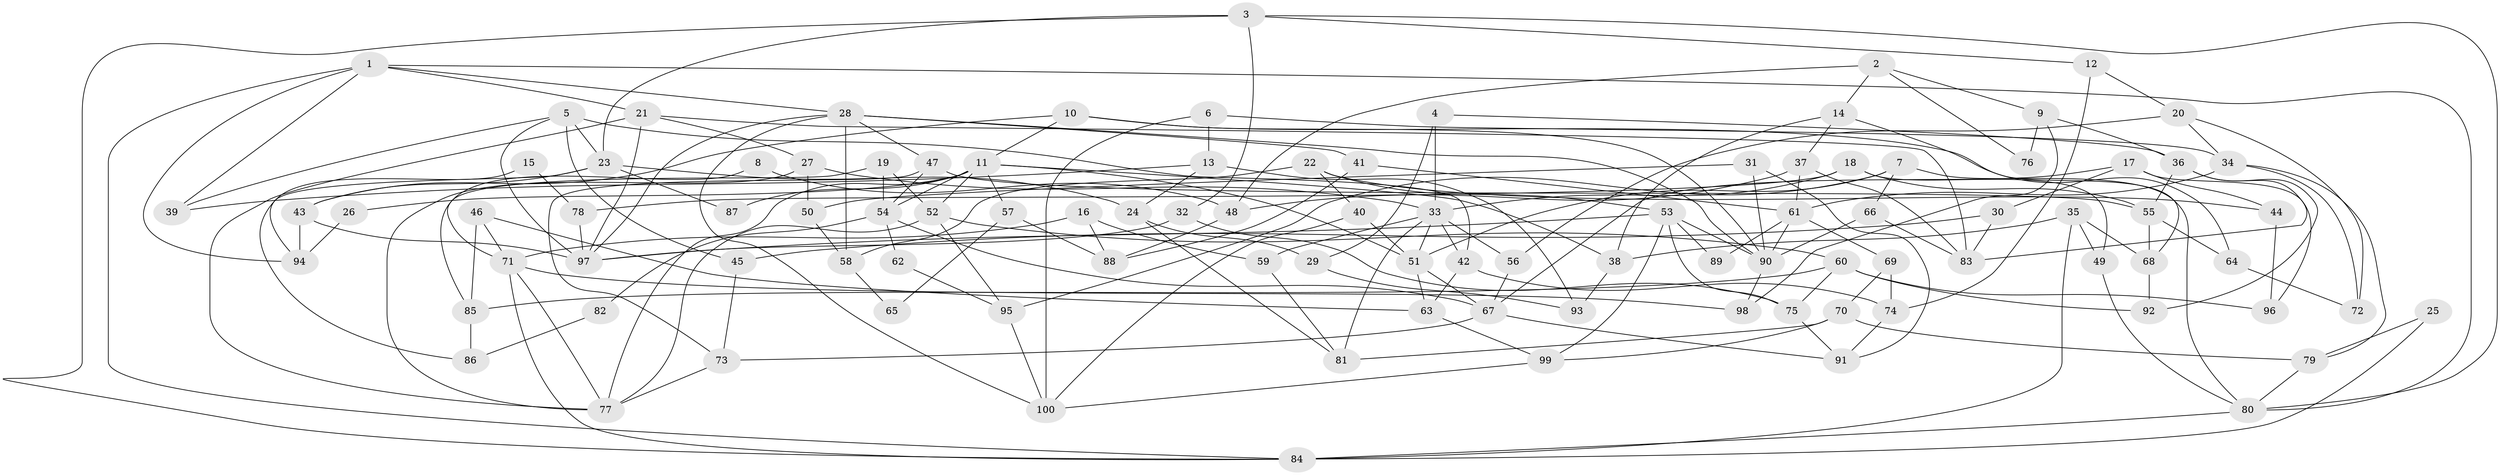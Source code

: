 // Generated by graph-tools (version 1.1) at 2025/39/02/21/25 10:39:00]
// undirected, 100 vertices, 200 edges
graph export_dot {
graph [start="1"]
  node [color=gray90,style=filled];
  1;
  2;
  3;
  4;
  5;
  6;
  7;
  8;
  9;
  10;
  11;
  12;
  13;
  14;
  15;
  16;
  17;
  18;
  19;
  20;
  21;
  22;
  23;
  24;
  25;
  26;
  27;
  28;
  29;
  30;
  31;
  32;
  33;
  34;
  35;
  36;
  37;
  38;
  39;
  40;
  41;
  42;
  43;
  44;
  45;
  46;
  47;
  48;
  49;
  50;
  51;
  52;
  53;
  54;
  55;
  56;
  57;
  58;
  59;
  60;
  61;
  62;
  63;
  64;
  65;
  66;
  67;
  68;
  69;
  70;
  71;
  72;
  73;
  74;
  75;
  76;
  77;
  78;
  79;
  80;
  81;
  82;
  83;
  84;
  85;
  86;
  87;
  88;
  89;
  90;
  91;
  92;
  93;
  94;
  95;
  96;
  97;
  98;
  99;
  100;
  1 -- 28;
  1 -- 21;
  1 -- 39;
  1 -- 80;
  1 -- 84;
  1 -- 94;
  2 -- 9;
  2 -- 14;
  2 -- 48;
  2 -- 76;
  3 -- 84;
  3 -- 32;
  3 -- 12;
  3 -- 23;
  3 -- 80;
  4 -- 33;
  4 -- 29;
  4 -- 36;
  5 -- 39;
  5 -- 97;
  5 -- 23;
  5 -- 42;
  5 -- 45;
  6 -- 100;
  6 -- 34;
  6 -- 13;
  7 -- 66;
  7 -- 80;
  7 -- 51;
  7 -- 95;
  8 -- 48;
  8 -- 71;
  9 -- 36;
  9 -- 98;
  9 -- 76;
  10 -- 11;
  10 -- 90;
  10 -- 43;
  10 -- 64;
  11 -- 38;
  11 -- 51;
  11 -- 26;
  11 -- 52;
  11 -- 54;
  11 -- 57;
  11 -- 77;
  11 -- 87;
  12 -- 20;
  12 -- 74;
  13 -- 24;
  13 -- 39;
  13 -- 93;
  14 -- 68;
  14 -- 37;
  14 -- 38;
  15 -- 78;
  15 -- 94;
  16 -- 88;
  16 -- 71;
  16 -- 59;
  17 -- 67;
  17 -- 96;
  17 -- 30;
  17 -- 44;
  18 -- 49;
  18 -- 33;
  18 -- 55;
  18 -- 78;
  19 -- 52;
  19 -- 54;
  19 -- 85;
  20 -- 56;
  20 -- 34;
  20 -- 72;
  21 -- 27;
  21 -- 77;
  21 -- 83;
  21 -- 97;
  22 -- 40;
  22 -- 58;
  22 -- 44;
  22 -- 53;
  23 -- 24;
  23 -- 43;
  23 -- 86;
  23 -- 87;
  24 -- 81;
  24 -- 29;
  25 -- 84;
  25 -- 79;
  26 -- 94;
  27 -- 77;
  27 -- 33;
  27 -- 50;
  28 -- 47;
  28 -- 97;
  28 -- 41;
  28 -- 58;
  28 -- 90;
  28 -- 100;
  29 -- 93;
  30 -- 83;
  30 -- 45;
  31 -- 91;
  31 -- 90;
  31 -- 50;
  32 -- 75;
  32 -- 97;
  33 -- 51;
  33 -- 81;
  33 -- 42;
  33 -- 56;
  33 -- 59;
  34 -- 72;
  34 -- 79;
  34 -- 61;
  35 -- 68;
  35 -- 84;
  35 -- 38;
  35 -- 49;
  36 -- 55;
  36 -- 83;
  36 -- 92;
  37 -- 61;
  37 -- 83;
  37 -- 48;
  38 -- 93;
  40 -- 100;
  40 -- 51;
  41 -- 61;
  41 -- 88;
  42 -- 63;
  42 -- 74;
  43 -- 94;
  43 -- 97;
  44 -- 96;
  45 -- 73;
  46 -- 63;
  46 -- 71;
  46 -- 85;
  47 -- 54;
  47 -- 73;
  47 -- 55;
  48 -- 88;
  49 -- 80;
  50 -- 58;
  51 -- 63;
  51 -- 67;
  52 -- 60;
  52 -- 77;
  52 -- 95;
  53 -- 97;
  53 -- 75;
  53 -- 89;
  53 -- 90;
  53 -- 99;
  54 -- 67;
  54 -- 62;
  54 -- 82;
  55 -- 64;
  55 -- 68;
  56 -- 67;
  57 -- 88;
  57 -- 65;
  58 -- 65;
  59 -- 81;
  60 -- 75;
  60 -- 85;
  60 -- 92;
  60 -- 96;
  61 -- 90;
  61 -- 69;
  61 -- 89;
  62 -- 95;
  63 -- 99;
  64 -- 72;
  66 -- 83;
  66 -- 90;
  67 -- 73;
  67 -- 91;
  68 -- 92;
  69 -- 74;
  69 -- 70;
  70 -- 99;
  70 -- 79;
  70 -- 81;
  71 -- 84;
  71 -- 77;
  71 -- 98;
  73 -- 77;
  74 -- 91;
  75 -- 91;
  78 -- 97;
  79 -- 80;
  80 -- 84;
  82 -- 86;
  85 -- 86;
  90 -- 98;
  95 -- 100;
  99 -- 100;
}

